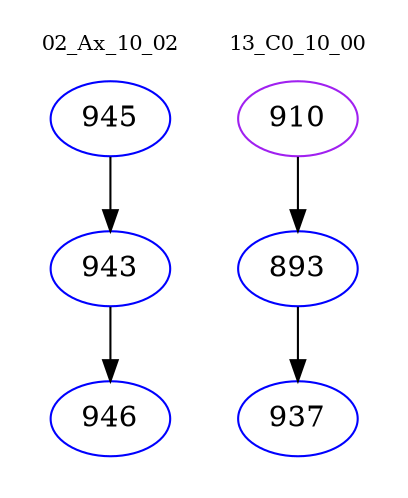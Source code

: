 digraph{
subgraph cluster_0 {
color = white
label = "02_Ax_10_02";
fontsize=10;
T0_945 [label="945", color="blue"]
T0_945 -> T0_943 [color="black"]
T0_943 [label="943", color="blue"]
T0_943 -> T0_946 [color="black"]
T0_946 [label="946", color="blue"]
}
subgraph cluster_1 {
color = white
label = "13_C0_10_00";
fontsize=10;
T1_910 [label="910", color="purple"]
T1_910 -> T1_893 [color="black"]
T1_893 [label="893", color="blue"]
T1_893 -> T1_937 [color="black"]
T1_937 [label="937", color="blue"]
}
}
